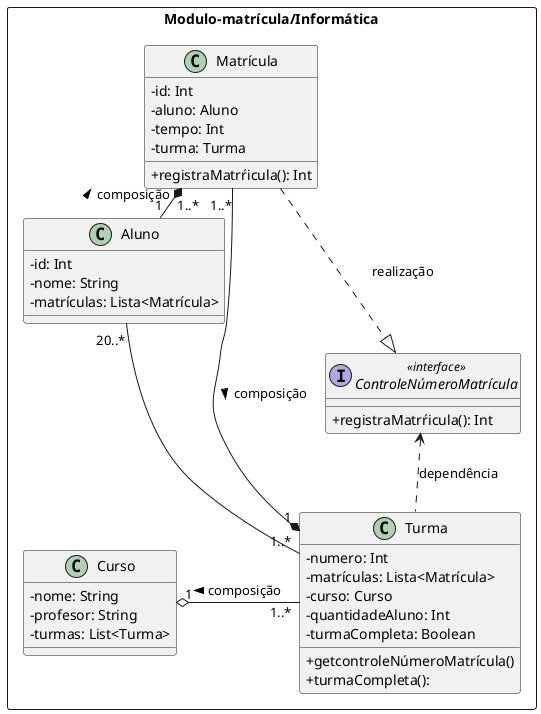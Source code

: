 @startuml matriculaInformatica
skinparam ClassAttributeIconSize 0

package Modulo-matrícula/Informática <<Rectangle>> {

    class Aluno {
    - id: Int
    - nome: String
    - matrículas: Lista<Matrícula>
  }

  Aluno "1" -l-* "1..*" Matrícula: composição >

  class Matrícula {
    - id: Int
    - aluno: Aluno
    - tempo: Int
    - turma: Turma
    + registraMatrŕicula(): Int
  }

  Matrícula ..|> ControleNúmeroMatrícula: realização


  interface ControleNúmeroMatrícula <<interface>> {
    + registraMatrŕicula(): Int
  }

  ControleNúmeroMatrícula <.. Turma: dependência

  Matrícula "1..*" --* "1" Turma: composição >

  class Turma {
    - numero: Int
    - matrículas: Lista<Matrícula>
    - curso: Curso
    - quantidadeAluno: Int
    - turmaCompleta: Boolean
    + getcontroleNúmeroMatrícula()
    + turmaCompleta(): 
  }

  Turma "1..*"  -l-o "1" Curso: composição >
  Turma "1..*"  -l- "20..*" Aluno

  class Curso {
    - nome: String
    - profesor: String
    - turmas: List<Turma>
  }

}
@enduml